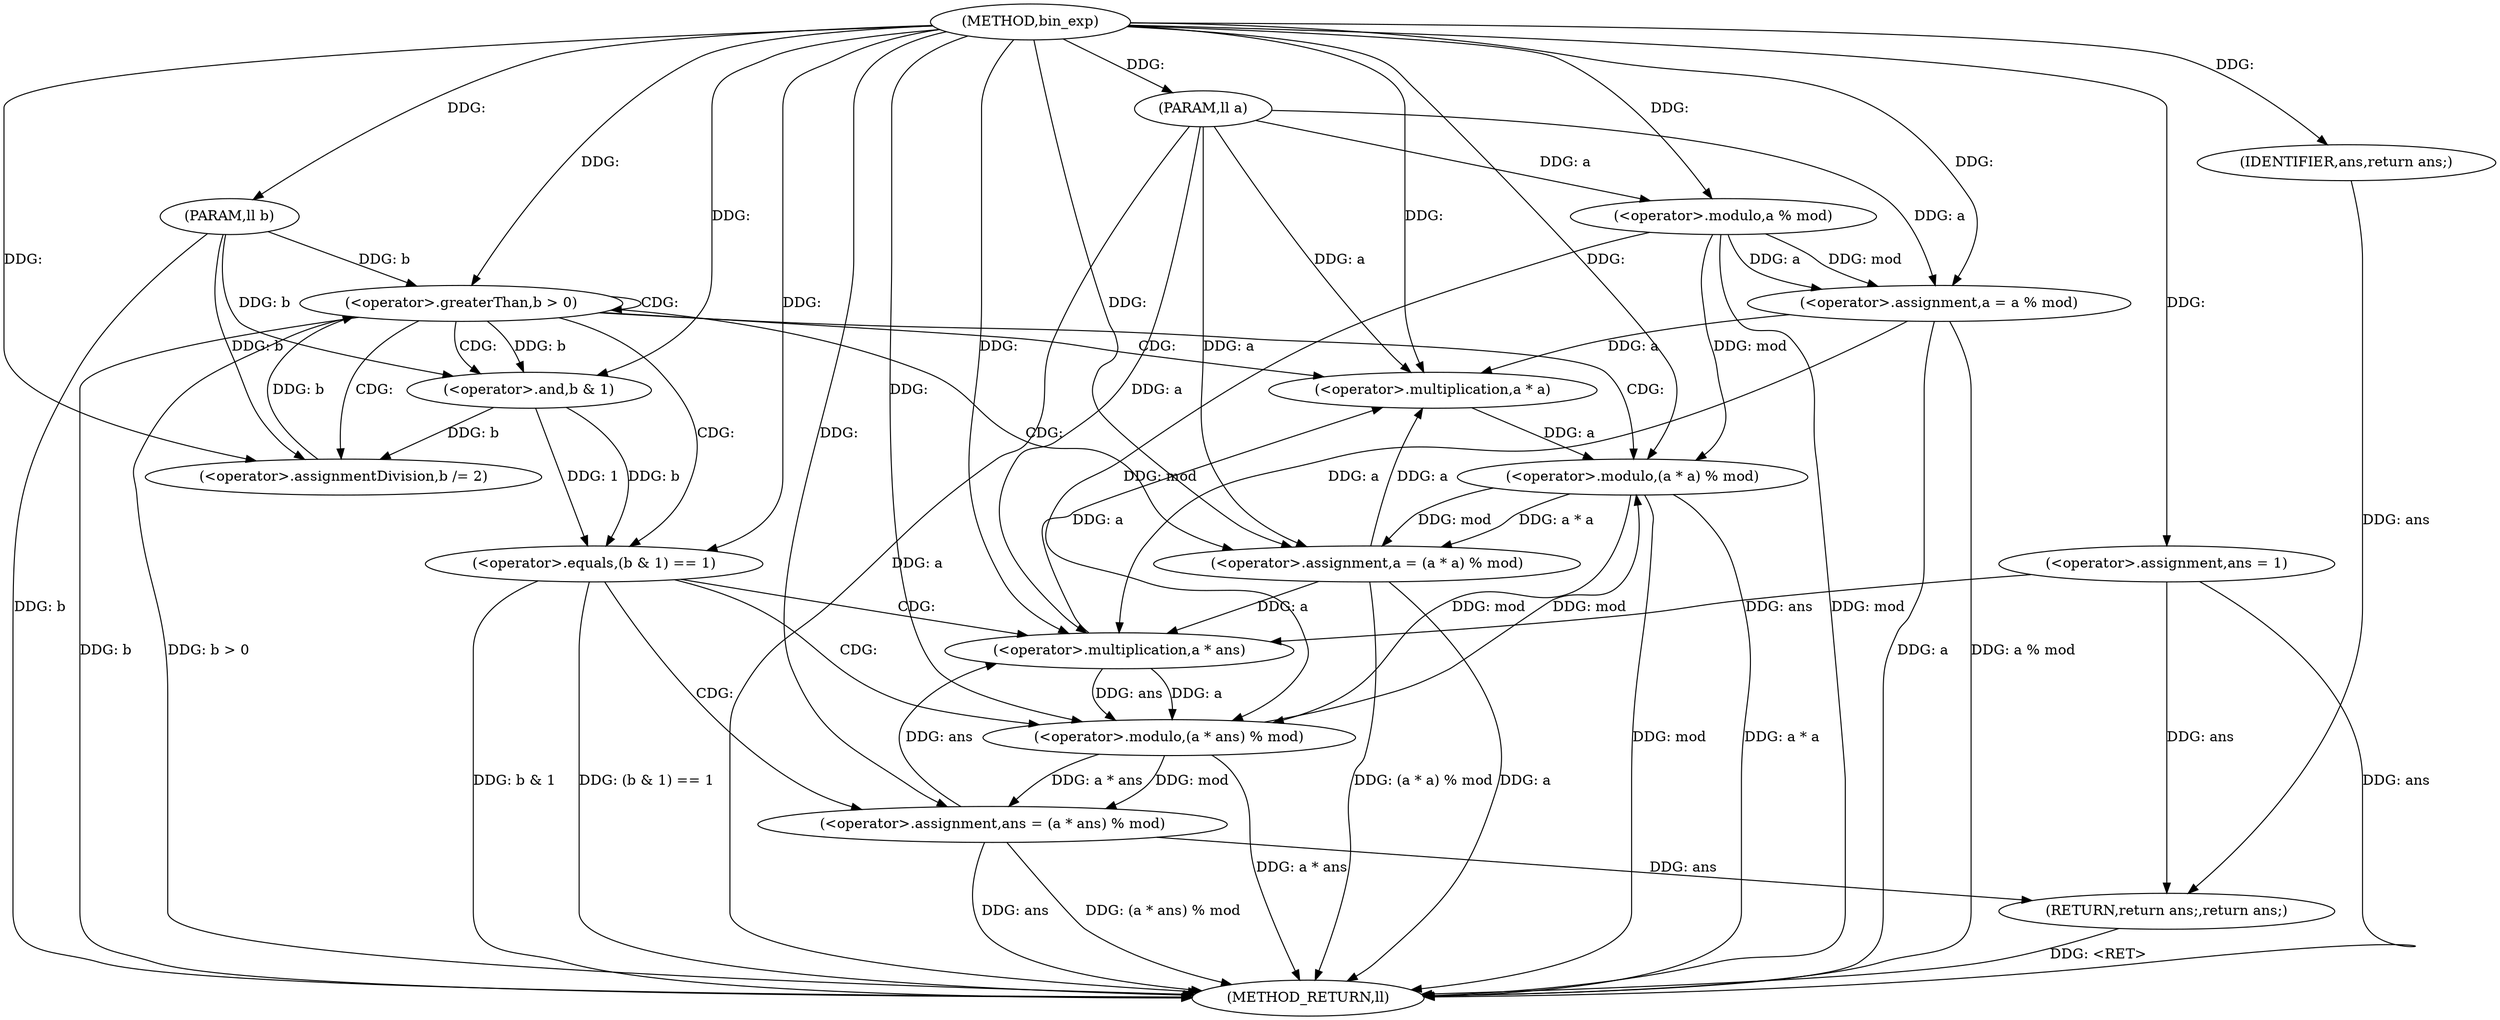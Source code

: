digraph "bin_exp" {  
"1000263" [label = "(METHOD,bin_exp)" ]
"1000306" [label = "(METHOD_RETURN,ll)" ]
"1000264" [label = "(PARAM,ll a)" ]
"1000265" [label = "(PARAM,ll b)" ]
"1000267" [label = "(<operator>.assignment,a = a % mod)" ]
"1000273" [label = "(<operator>.assignment,ans = 1)" ]
"1000304" [label = "(RETURN,return ans;,return ans;)" ]
"1000277" [label = "(<operator>.greaterThan,b > 0)" ]
"1000305" [label = "(IDENTIFIER,ans,return ans;)" ]
"1000269" [label = "(<operator>.modulo,a % mod)" ]
"1000294" [label = "(<operator>.assignment,a = (a * a) % mod)" ]
"1000301" [label = "(<operator>.assignmentDivision,b /= 2)" ]
"1000282" [label = "(<operator>.equals,(b & 1) == 1)" ]
"1000287" [label = "(<operator>.assignment,ans = (a * ans) % mod)" ]
"1000296" [label = "(<operator>.modulo,(a * a) % mod)" ]
"1000283" [label = "(<operator>.and,b & 1)" ]
"1000289" [label = "(<operator>.modulo,(a * ans) % mod)" ]
"1000297" [label = "(<operator>.multiplication,a * a)" ]
"1000290" [label = "(<operator>.multiplication,a * ans)" ]
  "1000264" -> "1000306"  [ label = "DDG: a"] 
  "1000265" -> "1000306"  [ label = "DDG: b"] 
  "1000267" -> "1000306"  [ label = "DDG: a"] 
  "1000269" -> "1000306"  [ label = "DDG: mod"] 
  "1000267" -> "1000306"  [ label = "DDG: a % mod"] 
  "1000273" -> "1000306"  [ label = "DDG: ans"] 
  "1000277" -> "1000306"  [ label = "DDG: b"] 
  "1000277" -> "1000306"  [ label = "DDG: b > 0"] 
  "1000282" -> "1000306"  [ label = "DDG: b & 1"] 
  "1000282" -> "1000306"  [ label = "DDG: (b & 1) == 1"] 
  "1000287" -> "1000306"  [ label = "DDG: ans"] 
  "1000289" -> "1000306"  [ label = "DDG: a * ans"] 
  "1000287" -> "1000306"  [ label = "DDG: (a * ans) % mod"] 
  "1000294" -> "1000306"  [ label = "DDG: a"] 
  "1000296" -> "1000306"  [ label = "DDG: a * a"] 
  "1000296" -> "1000306"  [ label = "DDG: mod"] 
  "1000294" -> "1000306"  [ label = "DDG: (a * a) % mod"] 
  "1000304" -> "1000306"  [ label = "DDG: <RET>"] 
  "1000263" -> "1000264"  [ label = "DDG: "] 
  "1000263" -> "1000265"  [ label = "DDG: "] 
  "1000269" -> "1000267"  [ label = "DDG: mod"] 
  "1000269" -> "1000267"  [ label = "DDG: a"] 
  "1000263" -> "1000273"  [ label = "DDG: "] 
  "1000305" -> "1000304"  [ label = "DDG: ans"] 
  "1000273" -> "1000304"  [ label = "DDG: ans"] 
  "1000287" -> "1000304"  [ label = "DDG: ans"] 
  "1000264" -> "1000267"  [ label = "DDG: a"] 
  "1000263" -> "1000267"  [ label = "DDG: "] 
  "1000263" -> "1000305"  [ label = "DDG: "] 
  "1000264" -> "1000269"  [ label = "DDG: a"] 
  "1000263" -> "1000269"  [ label = "DDG: "] 
  "1000301" -> "1000277"  [ label = "DDG: b"] 
  "1000265" -> "1000277"  [ label = "DDG: b"] 
  "1000263" -> "1000277"  [ label = "DDG: "] 
  "1000296" -> "1000294"  [ label = "DDG: a * a"] 
  "1000296" -> "1000294"  [ label = "DDG: mod"] 
  "1000263" -> "1000301"  [ label = "DDG: "] 
  "1000289" -> "1000287"  [ label = "DDG: a * ans"] 
  "1000289" -> "1000287"  [ label = "DDG: mod"] 
  "1000264" -> "1000294"  [ label = "DDG: a"] 
  "1000263" -> "1000294"  [ label = "DDG: "] 
  "1000283" -> "1000301"  [ label = "DDG: b"] 
  "1000265" -> "1000301"  [ label = "DDG: b"] 
  "1000283" -> "1000282"  [ label = "DDG: 1"] 
  "1000283" -> "1000282"  [ label = "DDG: b"] 
  "1000263" -> "1000282"  [ label = "DDG: "] 
  "1000263" -> "1000287"  [ label = "DDG: "] 
  "1000297" -> "1000296"  [ label = "DDG: a"] 
  "1000269" -> "1000296"  [ label = "DDG: mod"] 
  "1000289" -> "1000296"  [ label = "DDG: mod"] 
  "1000263" -> "1000296"  [ label = "DDG: "] 
  "1000277" -> "1000283"  [ label = "DDG: b"] 
  "1000265" -> "1000283"  [ label = "DDG: b"] 
  "1000263" -> "1000283"  [ label = "DDG: "] 
  "1000290" -> "1000289"  [ label = "DDG: a"] 
  "1000290" -> "1000289"  [ label = "DDG: ans"] 
  "1000269" -> "1000289"  [ label = "DDG: mod"] 
  "1000296" -> "1000289"  [ label = "DDG: mod"] 
  "1000263" -> "1000289"  [ label = "DDG: "] 
  "1000267" -> "1000297"  [ label = "DDG: a"] 
  "1000290" -> "1000297"  [ label = "DDG: a"] 
  "1000294" -> "1000297"  [ label = "DDG: a"] 
  "1000264" -> "1000297"  [ label = "DDG: a"] 
  "1000263" -> "1000297"  [ label = "DDG: "] 
  "1000267" -> "1000290"  [ label = "DDG: a"] 
  "1000294" -> "1000290"  [ label = "DDG: a"] 
  "1000264" -> "1000290"  [ label = "DDG: a"] 
  "1000263" -> "1000290"  [ label = "DDG: "] 
  "1000273" -> "1000290"  [ label = "DDG: ans"] 
  "1000287" -> "1000290"  [ label = "DDG: ans"] 
  "1000277" -> "1000283"  [ label = "CDG: "] 
  "1000277" -> "1000294"  [ label = "CDG: "] 
  "1000277" -> "1000282"  [ label = "CDG: "] 
  "1000277" -> "1000296"  [ label = "CDG: "] 
  "1000277" -> "1000297"  [ label = "CDG: "] 
  "1000277" -> "1000301"  [ label = "CDG: "] 
  "1000277" -> "1000277"  [ label = "CDG: "] 
  "1000282" -> "1000289"  [ label = "CDG: "] 
  "1000282" -> "1000287"  [ label = "CDG: "] 
  "1000282" -> "1000290"  [ label = "CDG: "] 
}
